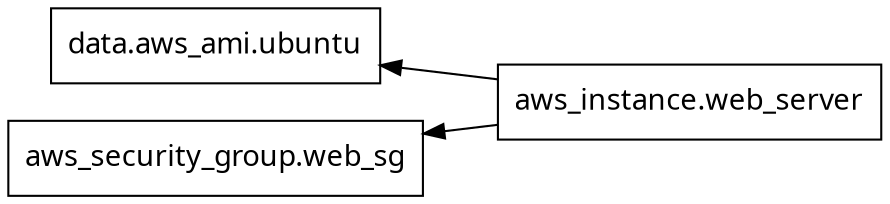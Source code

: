 digraph G {
  rankdir = "RL";
  node [shape = rect, fontname = "sans-serif"];
  "data.aws_ami.ubuntu" [label="data.aws_ami.ubuntu"];
  "aws_instance.web_server" [label="aws_instance.web_server"];
  "aws_security_group.web_sg" [label="aws_security_group.web_sg"];
  "aws_instance.web_server" -> "data.aws_ami.ubuntu";
  "aws_instance.web_server" -> "aws_security_group.web_sg";
}
